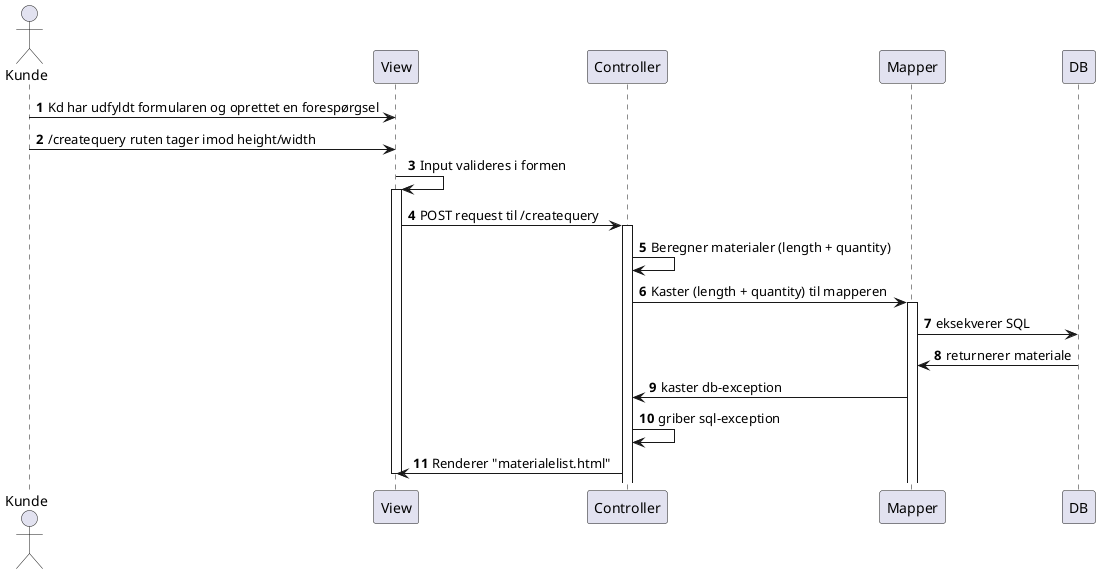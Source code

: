 @startuml
'https://plantuml.com/sequence-diagram

autonumber

Actor Kunde
participant View as V
participant Controller as C
participant Mapper as M
participant DB


Kunde -> V: Kd har udfyldt formularen og oprettet en forespørgsel
Kunde -> V: /createquery ruten tager imod height/width
V -> V: Input valideres i formen
activate V
V -> C: POST request til /createquery
activate C
C -> C: Beregner materialer (length + quantity)
C -> M: Kaster (length + quantity) til mapperen
activate M
M -> DB: eksekverer SQL
DB -> M: returnerer materiale
M -> C: kaster db-exception
C -> C: griber sql-exception
C -> V: Renderer "materialelist.html"

deactivate V
@enduml